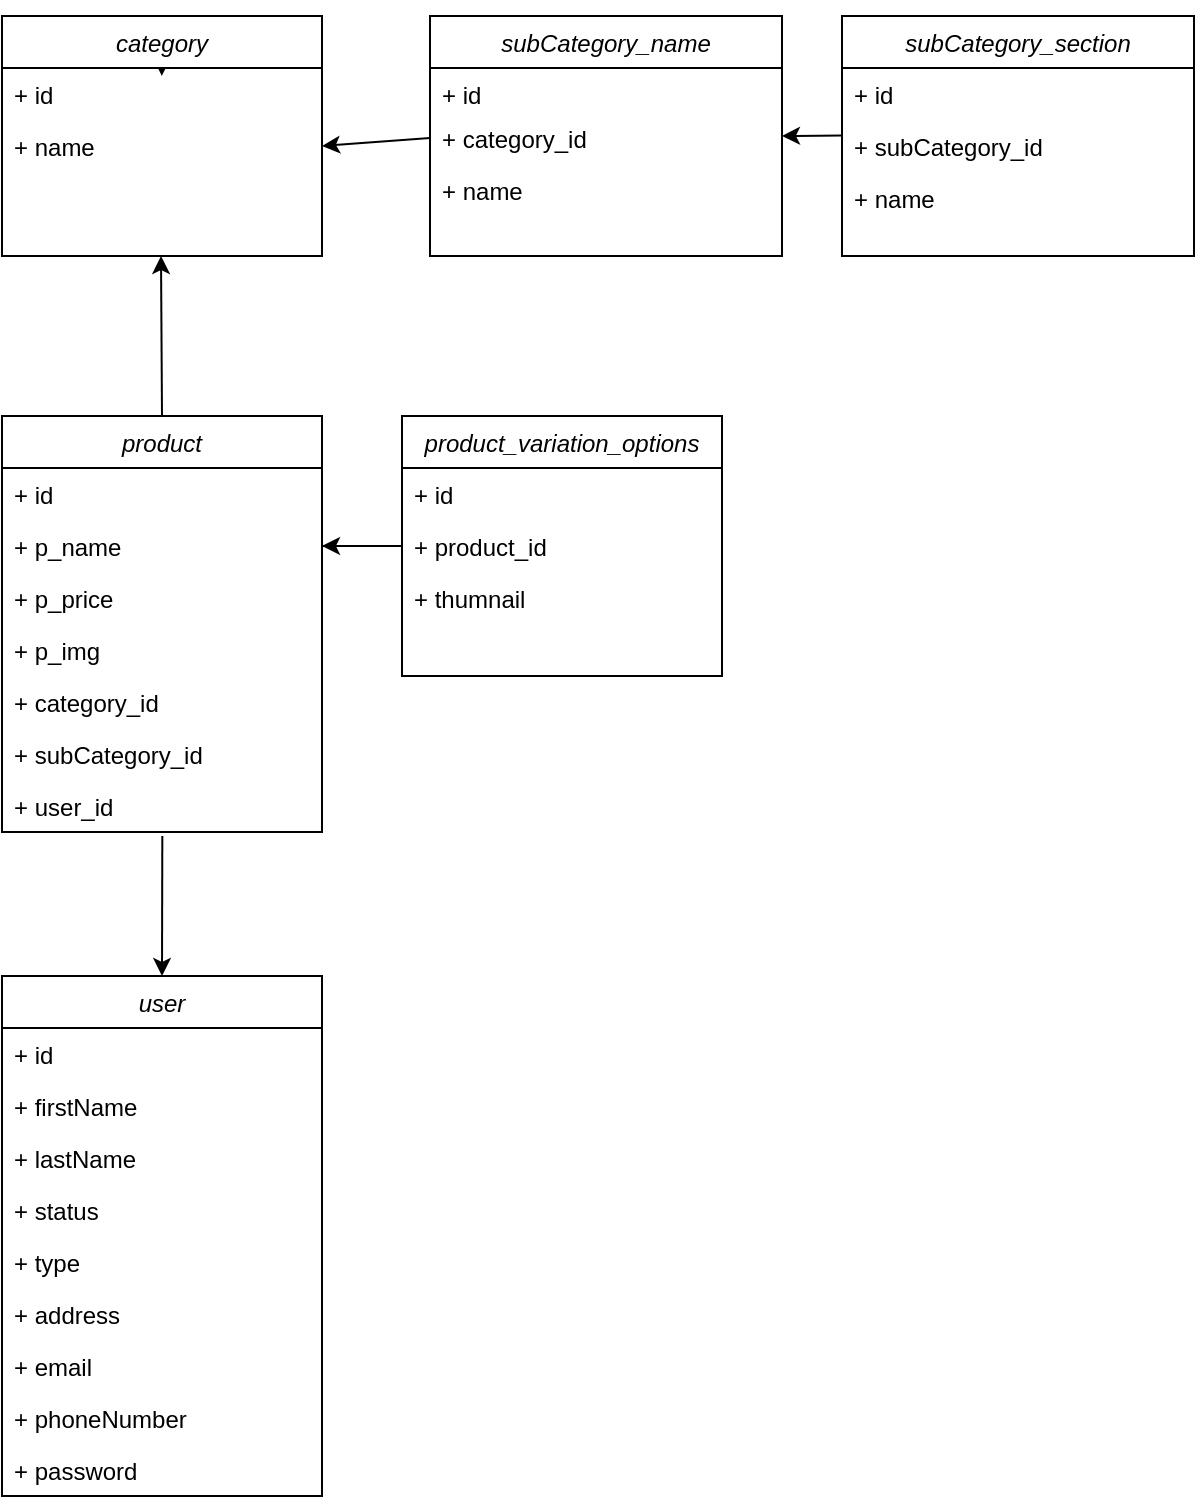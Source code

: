 <mxfile version="20.0.3" type="github">
  <diagram id="C5RBs43oDa-KdzZeNtuy" name="Page-1">
    <mxGraphModel dx="1422" dy="1941" grid="1" gridSize="10" guides="1" tooltips="1" connect="1" arrows="1" fold="1" page="1" pageScale="1" pageWidth="827" pageHeight="1169" math="0" shadow="0">
      <root>
        <mxCell id="WIyWlLk6GJQsqaUBKTNV-0" />
        <mxCell id="WIyWlLk6GJQsqaUBKTNV-1" parent="WIyWlLk6GJQsqaUBKTNV-0" />
        <mxCell id="zkfFHV4jXpPFQw0GAbJ--0" value="product" style="swimlane;fontStyle=2;align=center;verticalAlign=top;childLayout=stackLayout;horizontal=1;startSize=26;horizontalStack=0;resizeParent=1;resizeLast=0;collapsible=1;marginBottom=0;rounded=0;shadow=0;strokeWidth=1;" parent="WIyWlLk6GJQsqaUBKTNV-1" vertex="1">
          <mxGeometry x="40" y="80" width="160" height="208" as="geometry">
            <mxRectangle x="230" y="140" width="160" height="26" as="alternateBounds" />
          </mxGeometry>
        </mxCell>
        <mxCell id="zkfFHV4jXpPFQw0GAbJ--1" value="+ id" style="text;align=left;verticalAlign=top;spacingLeft=4;spacingRight=4;overflow=hidden;rotatable=0;points=[[0,0.5],[1,0.5]];portConstraint=eastwest;" parent="zkfFHV4jXpPFQw0GAbJ--0" vertex="1">
          <mxGeometry y="26" width="160" height="26" as="geometry" />
        </mxCell>
        <mxCell id="zkfFHV4jXpPFQw0GAbJ--2" value="+ p_name" style="text;align=left;verticalAlign=top;spacingLeft=4;spacingRight=4;overflow=hidden;rotatable=0;points=[[0,0.5],[1,0.5]];portConstraint=eastwest;rounded=0;shadow=0;html=0;" parent="zkfFHV4jXpPFQw0GAbJ--0" vertex="1">
          <mxGeometry y="52" width="160" height="26" as="geometry" />
        </mxCell>
        <mxCell id="zkfFHV4jXpPFQw0GAbJ--3" value="+ p_price" style="text;align=left;verticalAlign=top;spacingLeft=4;spacingRight=4;overflow=hidden;rotatable=0;points=[[0,0.5],[1,0.5]];portConstraint=eastwest;rounded=0;shadow=0;html=0;" parent="zkfFHV4jXpPFQw0GAbJ--0" vertex="1">
          <mxGeometry y="78" width="160" height="26" as="geometry" />
        </mxCell>
        <mxCell id="nZ_0TxDuV11cC0_WyeXE-1" value="+ p_img" style="text;align=left;verticalAlign=top;spacingLeft=4;spacingRight=4;overflow=hidden;rotatable=0;points=[[0,0.5],[1,0.5]];portConstraint=eastwest;rounded=0;shadow=0;html=0;" parent="zkfFHV4jXpPFQw0GAbJ--0" vertex="1">
          <mxGeometry y="104" width="160" height="26" as="geometry" />
        </mxCell>
        <mxCell id="KPWAyCAy_2scTFsiTlBl-0" value="+ category_id" style="text;align=left;verticalAlign=top;spacingLeft=4;spacingRight=4;overflow=hidden;rotatable=0;points=[[0,0.5],[1,0.5]];portConstraint=eastwest;" vertex="1" parent="zkfFHV4jXpPFQw0GAbJ--0">
          <mxGeometry y="130" width="160" height="26" as="geometry" />
        </mxCell>
        <mxCell id="KPWAyCAy_2scTFsiTlBl-1" value="+ subCategory_id" style="text;align=left;verticalAlign=top;spacingLeft=4;spacingRight=4;overflow=hidden;rotatable=0;points=[[0,0.5],[1,0.5]];portConstraint=eastwest;" vertex="1" parent="zkfFHV4jXpPFQw0GAbJ--0">
          <mxGeometry y="156" width="160" height="26" as="geometry" />
        </mxCell>
        <mxCell id="KPWAyCAy_2scTFsiTlBl-2" value="+ user_id" style="text;align=left;verticalAlign=top;spacingLeft=4;spacingRight=4;overflow=hidden;rotatable=0;points=[[0,0.5],[1,0.5]];portConstraint=eastwest;" vertex="1" parent="zkfFHV4jXpPFQw0GAbJ--0">
          <mxGeometry y="182" width="160" height="26" as="geometry" />
        </mxCell>
        <mxCell id="nZ_0TxDuV11cC0_WyeXE-2" value="product_variation_options" style="swimlane;fontStyle=2;align=center;verticalAlign=top;childLayout=stackLayout;horizontal=1;startSize=26;horizontalStack=0;resizeParent=1;resizeLast=0;collapsible=1;marginBottom=0;rounded=0;shadow=0;strokeWidth=1;" parent="WIyWlLk6GJQsqaUBKTNV-1" vertex="1">
          <mxGeometry x="240" y="80" width="160" height="130" as="geometry">
            <mxRectangle x="230" y="140" width="160" height="26" as="alternateBounds" />
          </mxGeometry>
        </mxCell>
        <mxCell id="nZ_0TxDuV11cC0_WyeXE-3" value="+ id" style="text;align=left;verticalAlign=top;spacingLeft=4;spacingRight=4;overflow=hidden;rotatable=0;points=[[0,0.5],[1,0.5]];portConstraint=eastwest;" parent="nZ_0TxDuV11cC0_WyeXE-2" vertex="1">
          <mxGeometry y="26" width="160" height="26" as="geometry" />
        </mxCell>
        <mxCell id="nZ_0TxDuV11cC0_WyeXE-4" value="+ product_id" style="text;align=left;verticalAlign=top;spacingLeft=4;spacingRight=4;overflow=hidden;rotatable=0;points=[[0,0.5],[1,0.5]];portConstraint=eastwest;rounded=0;shadow=0;html=0;" parent="nZ_0TxDuV11cC0_WyeXE-2" vertex="1">
          <mxGeometry y="52" width="160" height="26" as="geometry" />
        </mxCell>
        <mxCell id="nZ_0TxDuV11cC0_WyeXE-7" value="+ thumnail" style="text;align=left;verticalAlign=top;spacingLeft=4;spacingRight=4;overflow=hidden;rotatable=0;points=[[0,0.5],[1,0.5]];portConstraint=eastwest;rounded=0;shadow=0;html=0;" parent="nZ_0TxDuV11cC0_WyeXE-2" vertex="1">
          <mxGeometry y="78" width="160" height="26" as="geometry" />
        </mxCell>
        <mxCell id="nZ_0TxDuV11cC0_WyeXE-10" value="user" style="swimlane;fontStyle=2;align=center;verticalAlign=top;childLayout=stackLayout;horizontal=1;startSize=26;horizontalStack=0;resizeParent=1;resizeLast=0;collapsible=1;marginBottom=0;rounded=0;shadow=0;strokeWidth=1;" parent="WIyWlLk6GJQsqaUBKTNV-1" vertex="1">
          <mxGeometry x="40" y="360" width="160" height="260" as="geometry">
            <mxRectangle x="230" y="140" width="160" height="26" as="alternateBounds" />
          </mxGeometry>
        </mxCell>
        <mxCell id="nZ_0TxDuV11cC0_WyeXE-11" value="+ id" style="text;align=left;verticalAlign=top;spacingLeft=4;spacingRight=4;overflow=hidden;rotatable=0;points=[[0,0.5],[1,0.5]];portConstraint=eastwest;" parent="nZ_0TxDuV11cC0_WyeXE-10" vertex="1">
          <mxGeometry y="26" width="160" height="26" as="geometry" />
        </mxCell>
        <mxCell id="hYt09wVF9id2voZBJDx4-0" value="+ firstName" style="text;align=left;verticalAlign=top;spacingLeft=4;spacingRight=4;overflow=hidden;rotatable=0;points=[[0,0.5],[1,0.5]];portConstraint=eastwest;" parent="nZ_0TxDuV11cC0_WyeXE-10" vertex="1">
          <mxGeometry y="52" width="160" height="26" as="geometry" />
        </mxCell>
        <mxCell id="hYt09wVF9id2voZBJDx4-1" value="+ lastName" style="text;align=left;verticalAlign=top;spacingLeft=4;spacingRight=4;overflow=hidden;rotatable=0;points=[[0,0.5],[1,0.5]];portConstraint=eastwest;" parent="nZ_0TxDuV11cC0_WyeXE-10" vertex="1">
          <mxGeometry y="78" width="160" height="26" as="geometry" />
        </mxCell>
        <mxCell id="nZ_0TxDuV11cC0_WyeXE-12" value="+ status" style="text;align=left;verticalAlign=top;spacingLeft=4;spacingRight=4;overflow=hidden;rotatable=0;points=[[0,0.5],[1,0.5]];portConstraint=eastwest;rounded=0;shadow=0;html=0;" parent="nZ_0TxDuV11cC0_WyeXE-10" vertex="1">
          <mxGeometry y="104" width="160" height="26" as="geometry" />
        </mxCell>
        <mxCell id="nZ_0TxDuV11cC0_WyeXE-47" value="+ type" style="text;align=left;verticalAlign=top;spacingLeft=4;spacingRight=4;overflow=hidden;rotatable=0;points=[[0,0.5],[1,0.5]];portConstraint=eastwest;" parent="nZ_0TxDuV11cC0_WyeXE-10" vertex="1">
          <mxGeometry y="130" width="160" height="26" as="geometry" />
        </mxCell>
        <mxCell id="nZ_0TxDuV11cC0_WyeXE-25" value="+ address&#xa;" style="text;align=left;verticalAlign=top;spacingLeft=4;spacingRight=4;overflow=hidden;rotatable=0;points=[[0,0.5],[1,0.5]];portConstraint=eastwest;rounded=0;shadow=0;html=0;" parent="nZ_0TxDuV11cC0_WyeXE-10" vertex="1">
          <mxGeometry y="156" width="160" height="26" as="geometry" />
        </mxCell>
        <mxCell id="nZ_0TxDuV11cC0_WyeXE-15" value="+ email&#xa;" style="text;align=left;verticalAlign=top;spacingLeft=4;spacingRight=4;overflow=hidden;rotatable=0;points=[[0,0.5],[1,0.5]];portConstraint=eastwest;rounded=0;shadow=0;html=0;" parent="nZ_0TxDuV11cC0_WyeXE-10" vertex="1">
          <mxGeometry y="182" width="160" height="26" as="geometry" />
        </mxCell>
        <mxCell id="nZ_0TxDuV11cC0_WyeXE-16" value="+ phoneNumber&#xa;" style="text;align=left;verticalAlign=top;spacingLeft=4;spacingRight=4;overflow=hidden;rotatable=0;points=[[0,0.5],[1,0.5]];portConstraint=eastwest;rounded=0;shadow=0;html=0;" parent="nZ_0TxDuV11cC0_WyeXE-10" vertex="1">
          <mxGeometry y="208" width="160" height="26" as="geometry" />
        </mxCell>
        <mxCell id="nZ_0TxDuV11cC0_WyeXE-26" value="+ password&#xa;" style="text;align=left;verticalAlign=top;spacingLeft=4;spacingRight=4;overflow=hidden;rotatable=0;points=[[0,0.5],[1,0.5]];portConstraint=eastwest;rounded=0;shadow=0;html=0;" parent="nZ_0TxDuV11cC0_WyeXE-10" vertex="1">
          <mxGeometry y="234" width="160" height="26" as="geometry" />
        </mxCell>
        <mxCell id="nZ_0TxDuV11cC0_WyeXE-32" value="" style="edgeStyle=elbowEdgeStyle;elbow=vertical;endArrow=classic;html=1;rounded=0;exitX=1;exitY=0.5;exitDx=0;exitDy=0;" parent="WIyWlLk6GJQsqaUBKTNV-1" source="zkfFHV4jXpPFQw0GAbJ--2" edge="1">
          <mxGeometry width="50" height="50" relative="1" as="geometry">
            <mxPoint x="210" y="145" as="sourcePoint" />
            <mxPoint x="200" y="145" as="targetPoint" />
            <Array as="points">
              <mxPoint x="240" y="145" />
            </Array>
          </mxGeometry>
        </mxCell>
        <mxCell id="KPWAyCAy_2scTFsiTlBl-13" style="edgeStyle=orthogonalEdgeStyle;rounded=0;orthogonalLoop=1;jettySize=auto;html=1;exitX=0.5;exitY=0;exitDx=0;exitDy=0;" edge="1" parent="WIyWlLk6GJQsqaUBKTNV-1" source="nZ_0TxDuV11cC0_WyeXE-35">
          <mxGeometry relative="1" as="geometry">
            <mxPoint x="119.882" y="-90.059" as="targetPoint" />
          </mxGeometry>
        </mxCell>
        <mxCell id="nZ_0TxDuV11cC0_WyeXE-35" value="category" style="swimlane;fontStyle=2;align=center;verticalAlign=top;childLayout=stackLayout;horizontal=1;startSize=26;horizontalStack=0;resizeParent=1;resizeLast=0;collapsible=1;marginBottom=0;rounded=0;shadow=0;strokeWidth=1;" parent="WIyWlLk6GJQsqaUBKTNV-1" vertex="1">
          <mxGeometry x="40" y="-120" width="160" height="120" as="geometry">
            <mxRectangle x="230" y="140" width="160" height="26" as="alternateBounds" />
          </mxGeometry>
        </mxCell>
        <mxCell id="nZ_0TxDuV11cC0_WyeXE-36" value="+ id" style="text;align=left;verticalAlign=top;spacingLeft=4;spacingRight=4;overflow=hidden;rotatable=0;points=[[0,0.5],[1,0.5]];portConstraint=eastwest;" parent="nZ_0TxDuV11cC0_WyeXE-35" vertex="1">
          <mxGeometry y="26" width="160" height="26" as="geometry" />
        </mxCell>
        <mxCell id="nZ_0TxDuV11cC0_WyeXE-43" value="+ name" style="text;align=left;verticalAlign=top;spacingLeft=4;spacingRight=4;overflow=hidden;rotatable=0;points=[[0,0.5],[1,0.5]];portConstraint=eastwest;rounded=0;shadow=0;html=0;" parent="nZ_0TxDuV11cC0_WyeXE-35" vertex="1">
          <mxGeometry y="52" width="160" height="26" as="geometry" />
        </mxCell>
        <mxCell id="nZ_0TxDuV11cC0_WyeXE-39" value="subCategory_name&#xa;" style="swimlane;fontStyle=2;align=center;verticalAlign=top;childLayout=stackLayout;horizontal=1;startSize=26;horizontalStack=0;resizeParent=1;resizeLast=0;collapsible=1;marginBottom=0;rounded=0;shadow=0;strokeWidth=1;" parent="WIyWlLk6GJQsqaUBKTNV-1" vertex="1">
          <mxGeometry x="254" y="-120" width="176" height="120" as="geometry">
            <mxRectangle x="230" y="140" width="160" height="26" as="alternateBounds" />
          </mxGeometry>
        </mxCell>
        <mxCell id="nZ_0TxDuV11cC0_WyeXE-40" value="+ id" style="text;align=left;verticalAlign=top;spacingLeft=4;spacingRight=4;overflow=hidden;rotatable=0;points=[[0,0.5],[1,0.5]];portConstraint=eastwest;" parent="nZ_0TxDuV11cC0_WyeXE-39" vertex="1">
          <mxGeometry y="26" width="176" height="22" as="geometry" />
        </mxCell>
        <mxCell id="nZ_0TxDuV11cC0_WyeXE-41" value="+ category_id" style="text;align=left;verticalAlign=top;spacingLeft=4;spacingRight=4;overflow=hidden;rotatable=0;points=[[0,0.5],[1,0.5]];portConstraint=eastwest;rounded=0;shadow=0;html=0;" parent="nZ_0TxDuV11cC0_WyeXE-39" vertex="1">
          <mxGeometry y="48" width="176" height="26" as="geometry" />
        </mxCell>
        <mxCell id="nZ_0TxDuV11cC0_WyeXE-42" value="+ name" style="text;align=left;verticalAlign=top;spacingLeft=4;spacingRight=4;overflow=hidden;rotatable=0;points=[[0,0.5],[1,0.5]];portConstraint=eastwest;rounded=0;shadow=0;html=0;" parent="nZ_0TxDuV11cC0_WyeXE-39" vertex="1">
          <mxGeometry y="74" width="176" height="26" as="geometry" />
        </mxCell>
        <mxCell id="nZ_0TxDuV11cC0_WyeXE-44" value="" style="endArrow=classic;html=1;rounded=0;exitX=0;exitY=0.5;exitDx=0;exitDy=0;entryX=1;entryY=0.5;entryDx=0;entryDy=0;" parent="WIyWlLk6GJQsqaUBKTNV-1" source="nZ_0TxDuV11cC0_WyeXE-41" target="nZ_0TxDuV11cC0_WyeXE-43" edge="1">
          <mxGeometry width="50" height="50" relative="1" as="geometry">
            <mxPoint x="270" y="270" as="sourcePoint" />
            <mxPoint x="200" y="-25" as="targetPoint" />
            <Array as="points" />
          </mxGeometry>
        </mxCell>
        <mxCell id="nZ_0TxDuV11cC0_WyeXE-46" value="" style="endArrow=classic;html=1;rounded=0;" parent="WIyWlLk6GJQsqaUBKTNV-1" edge="1">
          <mxGeometry width="50" height="50" relative="1" as="geometry">
            <mxPoint x="120" y="80" as="sourcePoint" />
            <mxPoint x="119.5" as="targetPoint" />
            <Array as="points">
              <mxPoint x="119.5" />
            </Array>
          </mxGeometry>
        </mxCell>
        <mxCell id="KPWAyCAy_2scTFsiTlBl-8" value="subCategory_section" style="swimlane;fontStyle=2;align=center;verticalAlign=top;childLayout=stackLayout;horizontal=1;startSize=26;horizontalStack=0;resizeParent=1;resizeLast=0;collapsible=1;marginBottom=0;rounded=0;shadow=0;strokeWidth=1;" vertex="1" parent="WIyWlLk6GJQsqaUBKTNV-1">
          <mxGeometry x="460" y="-120" width="176" height="120" as="geometry">
            <mxRectangle x="230" y="140" width="160" height="26" as="alternateBounds" />
          </mxGeometry>
        </mxCell>
        <mxCell id="KPWAyCAy_2scTFsiTlBl-9" value="+ id" style="text;align=left;verticalAlign=top;spacingLeft=4;spacingRight=4;overflow=hidden;rotatable=0;points=[[0,0.5],[1,0.5]];portConstraint=eastwest;" vertex="1" parent="KPWAyCAy_2scTFsiTlBl-8">
          <mxGeometry y="26" width="176" height="26" as="geometry" />
        </mxCell>
        <mxCell id="KPWAyCAy_2scTFsiTlBl-10" value="+ subCategory_id" style="text;align=left;verticalAlign=top;spacingLeft=4;spacingRight=4;overflow=hidden;rotatable=0;points=[[0,0.5],[1,0.5]];portConstraint=eastwest;rounded=0;shadow=0;html=0;" vertex="1" parent="KPWAyCAy_2scTFsiTlBl-8">
          <mxGeometry y="52" width="176" height="26" as="geometry" />
        </mxCell>
        <mxCell id="KPWAyCAy_2scTFsiTlBl-11" value="+ name&#xa;" style="text;align=left;verticalAlign=top;spacingLeft=4;spacingRight=4;overflow=hidden;rotatable=0;points=[[0,0.5],[1,0.5]];portConstraint=eastwest;rounded=0;shadow=0;html=0;" vertex="1" parent="KPWAyCAy_2scTFsiTlBl-8">
          <mxGeometry y="78" width="176" height="26" as="geometry" />
        </mxCell>
        <mxCell id="KPWAyCAy_2scTFsiTlBl-14" value="" style="endArrow=classic;html=1;rounded=0;exitX=0;exitY=0.5;exitDx=0;exitDy=0;" edge="1" parent="WIyWlLk6GJQsqaUBKTNV-1">
          <mxGeometry width="50" height="50" relative="1" as="geometry">
            <mxPoint x="460" y="-60.29" as="sourcePoint" />
            <mxPoint x="430" y="-60" as="targetPoint" />
          </mxGeometry>
        </mxCell>
        <mxCell id="KPWAyCAy_2scTFsiTlBl-15" value="" style="endArrow=classic;html=1;rounded=0;exitX=0.501;exitY=1.077;exitDx=0;exitDy=0;exitPerimeter=0;entryX=0.5;entryY=0;entryDx=0;entryDy=0;" edge="1" parent="WIyWlLk6GJQsqaUBKTNV-1" source="KPWAyCAy_2scTFsiTlBl-2" target="nZ_0TxDuV11cC0_WyeXE-10">
          <mxGeometry width="50" height="50" relative="1" as="geometry">
            <mxPoint x="250" y="330" as="sourcePoint" />
            <mxPoint x="300" y="280" as="targetPoint" />
          </mxGeometry>
        </mxCell>
      </root>
    </mxGraphModel>
  </diagram>
</mxfile>
